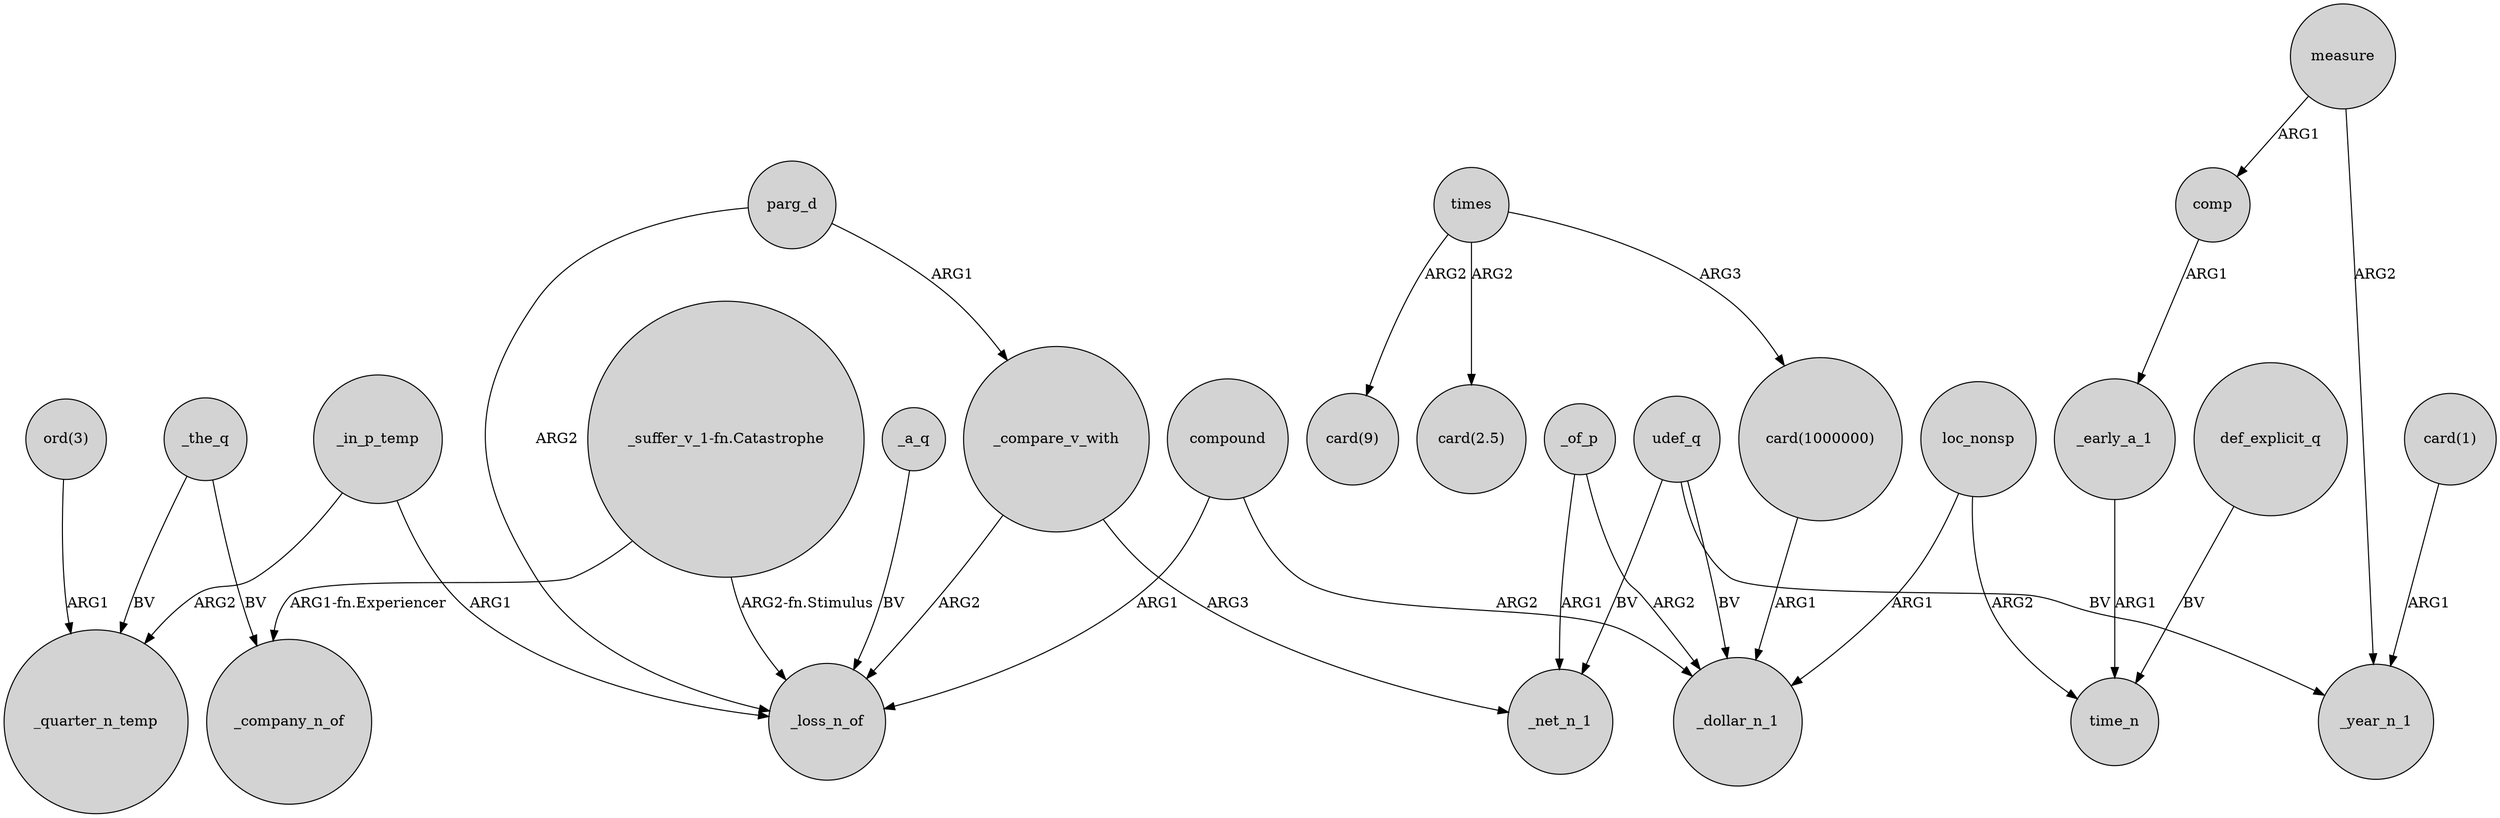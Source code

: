 digraph {
	node [shape=circle style=filled]
	_compare_v_with -> _loss_n_of [label=ARG2]
	"card(1000000)" -> _dollar_n_1 [label=ARG1]
	_compare_v_with -> _net_n_1 [label=ARG3]
	times -> "card(9)" [label=ARG2]
	_in_p_temp -> _loss_n_of [label=ARG1]
	measure -> _year_n_1 [label=ARG2]
	"_suffer_v_1-fn.Catastrophe" -> _loss_n_of [label="ARG2-fn.Stimulus"]
	def_explicit_q -> time_n [label=BV]
	_a_q -> _loss_n_of [label=BV]
	"_suffer_v_1-fn.Catastrophe" -> _company_n_of [label="ARG1-fn.Experiencer"]
	_the_q -> _quarter_n_temp [label=BV]
	parg_d -> _compare_v_with [label=ARG1]
	measure -> comp [label=ARG1]
	_the_q -> _company_n_of [label=BV]
	_in_p_temp -> _quarter_n_temp [label=ARG2]
	loc_nonsp -> time_n [label=ARG2]
	parg_d -> _loss_n_of [label=ARG2]
	"ord(3)" -> _quarter_n_temp [label=ARG1]
	times -> "card(1000000)" [label=ARG3]
	times -> "card(2.5)" [label=ARG2]
	_of_p -> _net_n_1 [label=ARG1]
	"card(1)" -> _year_n_1 [label=ARG1]
	udef_q -> _net_n_1 [label=BV]
	_early_a_1 -> time_n [label=ARG1]
	udef_q -> _year_n_1 [label=BV]
	compound -> _loss_n_of [label=ARG1]
	_of_p -> _dollar_n_1 [label=ARG2]
	compound -> _dollar_n_1 [label=ARG2]
	loc_nonsp -> _dollar_n_1 [label=ARG1]
	comp -> _early_a_1 [label=ARG1]
	udef_q -> _dollar_n_1 [label=BV]
}

